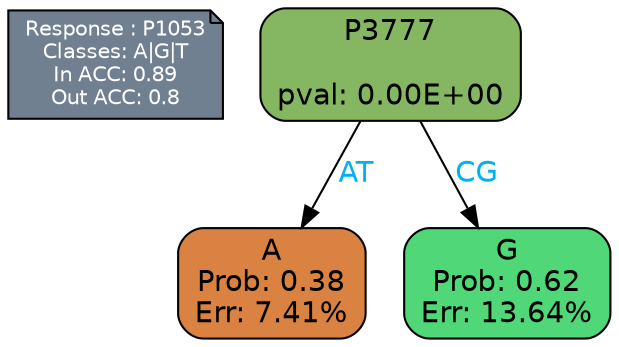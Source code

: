digraph Tree {
node [shape=box, style="filled, rounded", color="black", fontname=helvetica] ;
graph [ranksep=equally, splines=polylines, bgcolor=transparent, dpi=600] ;
edge [fontname=helvetica] ;
LEGEND [label="Response : P1053
Classes: A|G|T
In ACC: 0.89
Out ACC: 0.8
",shape=note,align=left,style=filled,fillcolor="slategray",fontcolor="white",fontsize=10];1 [label="P3777

pval: 0.00E+00", fillcolor="#85b662"] ;
2 [label="A
Prob: 0.38
Err: 7.41%", fillcolor="#da8242"] ;
3 [label="G
Prob: 0.62
Err: 13.64%", fillcolor="#50d777"] ;
1 -> 2 [label="AT",fontcolor=deepskyblue2] ;
1 -> 3 [label="CG",fontcolor=deepskyblue2] ;
{rank = same; 2;3;}{rank = same; LEGEND;1;}}
